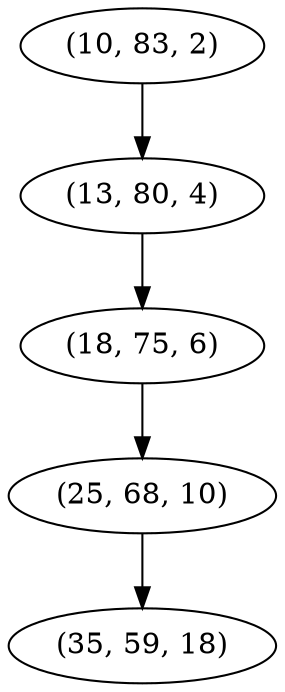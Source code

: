 digraph tree {
    "(10, 83, 2)";
    "(13, 80, 4)";
    "(18, 75, 6)";
    "(25, 68, 10)";
    "(35, 59, 18)";
    "(10, 83, 2)" -> "(13, 80, 4)";
    "(13, 80, 4)" -> "(18, 75, 6)";
    "(18, 75, 6)" -> "(25, 68, 10)";
    "(25, 68, 10)" -> "(35, 59, 18)";
}
